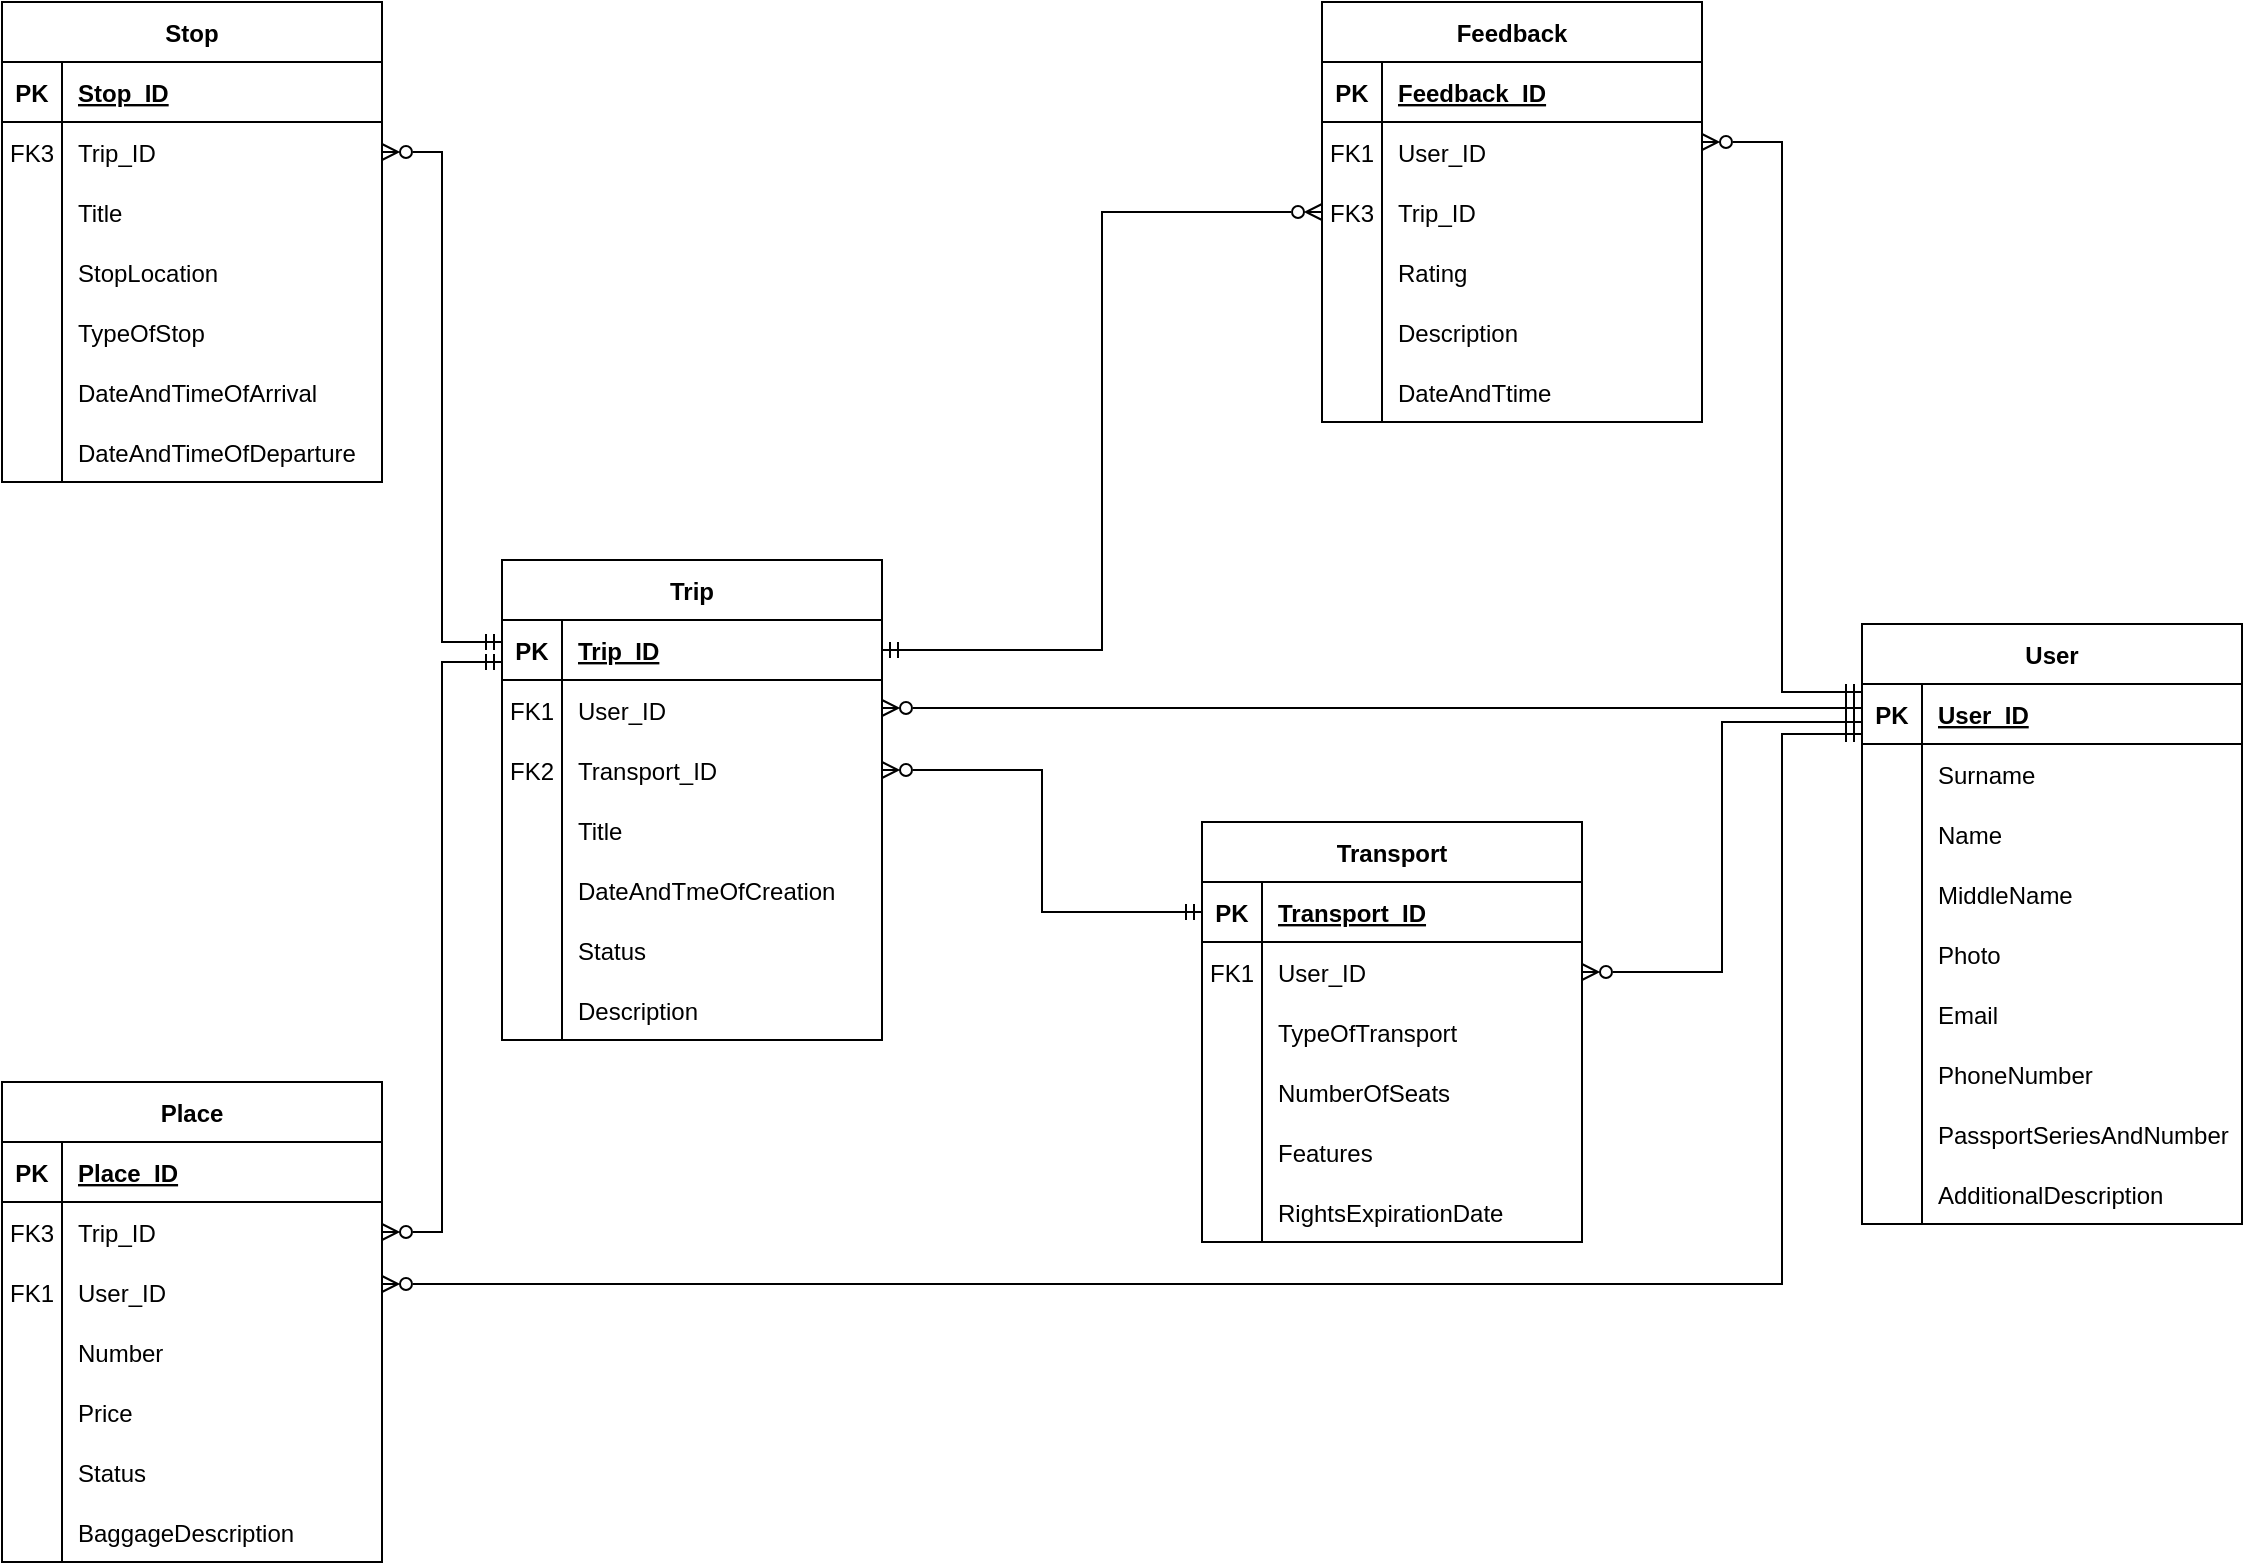 <mxfile version="22.0.3" type="device">
  <diagram name="Страница 1" id="cBf9ppr4MeoMLbbtrOZZ">
    <mxGraphModel dx="1480" dy="877" grid="1" gridSize="10" guides="1" tooltips="1" connect="1" arrows="1" fold="1" page="1" pageScale="1" pageWidth="1169" pageHeight="827" math="0" shadow="0">
      <root>
        <mxCell id="0" />
        <mxCell id="1" parent="0" />
        <mxCell id="Sf7NE0QXjfeEZHlClqg7-1" value="User" style="shape=table;startSize=30;container=1;collapsible=1;childLayout=tableLayout;fixedRows=1;rowLines=0;fontStyle=1;align=center;resizeLast=1;" parent="1" vertex="1">
          <mxGeometry x="950" y="341" width="190" height="300" as="geometry" />
        </mxCell>
        <mxCell id="Sf7NE0QXjfeEZHlClqg7-2" value="" style="shape=tableRow;horizontal=0;startSize=0;swimlaneHead=0;swimlaneBody=0;fillColor=none;collapsible=0;dropTarget=0;points=[[0,0.5],[1,0.5]];portConstraint=eastwest;top=0;left=0;right=0;bottom=1;" parent="Sf7NE0QXjfeEZHlClqg7-1" vertex="1">
          <mxGeometry y="30" width="190" height="30" as="geometry" />
        </mxCell>
        <mxCell id="Sf7NE0QXjfeEZHlClqg7-3" value="PK" style="shape=partialRectangle;connectable=0;fillColor=none;top=0;left=0;bottom=0;right=0;fontStyle=1;overflow=hidden;" parent="Sf7NE0QXjfeEZHlClqg7-2" vertex="1">
          <mxGeometry width="30" height="30" as="geometry">
            <mxRectangle width="30" height="30" as="alternateBounds" />
          </mxGeometry>
        </mxCell>
        <mxCell id="Sf7NE0QXjfeEZHlClqg7-4" value="User_ID" style="shape=partialRectangle;connectable=0;fillColor=none;top=0;left=0;bottom=0;right=0;align=left;spacingLeft=6;fontStyle=5;overflow=hidden;" parent="Sf7NE0QXjfeEZHlClqg7-2" vertex="1">
          <mxGeometry x="30" width="160" height="30" as="geometry">
            <mxRectangle width="160" height="30" as="alternateBounds" />
          </mxGeometry>
        </mxCell>
        <mxCell id="Sf7NE0QXjfeEZHlClqg7-5" value="" style="shape=tableRow;horizontal=0;startSize=0;swimlaneHead=0;swimlaneBody=0;fillColor=none;collapsible=0;dropTarget=0;points=[[0,0.5],[1,0.5]];portConstraint=eastwest;top=0;left=0;right=0;bottom=0;" parent="Sf7NE0QXjfeEZHlClqg7-1" vertex="1">
          <mxGeometry y="60" width="190" height="30" as="geometry" />
        </mxCell>
        <mxCell id="Sf7NE0QXjfeEZHlClqg7-6" value="" style="shape=partialRectangle;connectable=0;fillColor=none;top=0;left=0;bottom=0;right=0;editable=1;overflow=hidden;" parent="Sf7NE0QXjfeEZHlClqg7-5" vertex="1">
          <mxGeometry width="30" height="30" as="geometry">
            <mxRectangle width="30" height="30" as="alternateBounds" />
          </mxGeometry>
        </mxCell>
        <mxCell id="Sf7NE0QXjfeEZHlClqg7-7" value="Surname" style="shape=partialRectangle;connectable=0;fillColor=none;top=0;left=0;bottom=0;right=0;align=left;spacingLeft=6;overflow=hidden;" parent="Sf7NE0QXjfeEZHlClqg7-5" vertex="1">
          <mxGeometry x="30" width="160" height="30" as="geometry">
            <mxRectangle width="160" height="30" as="alternateBounds" />
          </mxGeometry>
        </mxCell>
        <mxCell id="Sf7NE0QXjfeEZHlClqg7-8" value="" style="shape=tableRow;horizontal=0;startSize=0;swimlaneHead=0;swimlaneBody=0;fillColor=none;collapsible=0;dropTarget=0;points=[[0,0.5],[1,0.5]];portConstraint=eastwest;top=0;left=0;right=0;bottom=0;" parent="Sf7NE0QXjfeEZHlClqg7-1" vertex="1">
          <mxGeometry y="90" width="190" height="30" as="geometry" />
        </mxCell>
        <mxCell id="Sf7NE0QXjfeEZHlClqg7-9" value="" style="shape=partialRectangle;connectable=0;fillColor=none;top=0;left=0;bottom=0;right=0;editable=1;overflow=hidden;" parent="Sf7NE0QXjfeEZHlClqg7-8" vertex="1">
          <mxGeometry width="30" height="30" as="geometry">
            <mxRectangle width="30" height="30" as="alternateBounds" />
          </mxGeometry>
        </mxCell>
        <mxCell id="Sf7NE0QXjfeEZHlClqg7-10" value="Name" style="shape=partialRectangle;connectable=0;fillColor=none;top=0;left=0;bottom=0;right=0;align=left;spacingLeft=6;overflow=hidden;" parent="Sf7NE0QXjfeEZHlClqg7-8" vertex="1">
          <mxGeometry x="30" width="160" height="30" as="geometry">
            <mxRectangle width="160" height="30" as="alternateBounds" />
          </mxGeometry>
        </mxCell>
        <mxCell id="Sf7NE0QXjfeEZHlClqg7-11" value="" style="shape=tableRow;horizontal=0;startSize=0;swimlaneHead=0;swimlaneBody=0;fillColor=none;collapsible=0;dropTarget=0;points=[[0,0.5],[1,0.5]];portConstraint=eastwest;top=0;left=0;right=0;bottom=0;" parent="Sf7NE0QXjfeEZHlClqg7-1" vertex="1">
          <mxGeometry y="120" width="190" height="30" as="geometry" />
        </mxCell>
        <mxCell id="Sf7NE0QXjfeEZHlClqg7-12" value="" style="shape=partialRectangle;connectable=0;fillColor=none;top=0;left=0;bottom=0;right=0;editable=1;overflow=hidden;" parent="Sf7NE0QXjfeEZHlClqg7-11" vertex="1">
          <mxGeometry width="30" height="30" as="geometry">
            <mxRectangle width="30" height="30" as="alternateBounds" />
          </mxGeometry>
        </mxCell>
        <mxCell id="Sf7NE0QXjfeEZHlClqg7-13" value="MiddleName" style="shape=partialRectangle;connectable=0;fillColor=none;top=0;left=0;bottom=0;right=0;align=left;spacingLeft=6;overflow=hidden;" parent="Sf7NE0QXjfeEZHlClqg7-11" vertex="1">
          <mxGeometry x="30" width="160" height="30" as="geometry">
            <mxRectangle width="160" height="30" as="alternateBounds" />
          </mxGeometry>
        </mxCell>
        <mxCell id="Sf7NE0QXjfeEZHlClqg7-27" value="" style="shape=tableRow;horizontal=0;startSize=0;swimlaneHead=0;swimlaneBody=0;fillColor=none;collapsible=0;dropTarget=0;points=[[0,0.5],[1,0.5]];portConstraint=eastwest;top=0;left=0;right=0;bottom=0;" parent="Sf7NE0QXjfeEZHlClqg7-1" vertex="1">
          <mxGeometry y="150" width="190" height="30" as="geometry" />
        </mxCell>
        <mxCell id="Sf7NE0QXjfeEZHlClqg7-28" value="" style="shape=partialRectangle;connectable=0;fillColor=none;top=0;left=0;bottom=0;right=0;editable=1;overflow=hidden;" parent="Sf7NE0QXjfeEZHlClqg7-27" vertex="1">
          <mxGeometry width="30" height="30" as="geometry">
            <mxRectangle width="30" height="30" as="alternateBounds" />
          </mxGeometry>
        </mxCell>
        <mxCell id="Sf7NE0QXjfeEZHlClqg7-29" value="Photo" style="shape=partialRectangle;connectable=0;fillColor=none;top=0;left=0;bottom=0;right=0;align=left;spacingLeft=6;overflow=hidden;" parent="Sf7NE0QXjfeEZHlClqg7-27" vertex="1">
          <mxGeometry x="30" width="160" height="30" as="geometry">
            <mxRectangle width="160" height="30" as="alternateBounds" />
          </mxGeometry>
        </mxCell>
        <mxCell id="Sf7NE0QXjfeEZHlClqg7-30" value="" style="shape=tableRow;horizontal=0;startSize=0;swimlaneHead=0;swimlaneBody=0;fillColor=none;collapsible=0;dropTarget=0;points=[[0,0.5],[1,0.5]];portConstraint=eastwest;top=0;left=0;right=0;bottom=0;" parent="Sf7NE0QXjfeEZHlClqg7-1" vertex="1">
          <mxGeometry y="180" width="190" height="30" as="geometry" />
        </mxCell>
        <mxCell id="Sf7NE0QXjfeEZHlClqg7-31" value="" style="shape=partialRectangle;connectable=0;fillColor=none;top=0;left=0;bottom=0;right=0;editable=1;overflow=hidden;" parent="Sf7NE0QXjfeEZHlClqg7-30" vertex="1">
          <mxGeometry width="30" height="30" as="geometry">
            <mxRectangle width="30" height="30" as="alternateBounds" />
          </mxGeometry>
        </mxCell>
        <mxCell id="Sf7NE0QXjfeEZHlClqg7-32" value="Email" style="shape=partialRectangle;connectable=0;fillColor=none;top=0;left=0;bottom=0;right=0;align=left;spacingLeft=6;overflow=hidden;" parent="Sf7NE0QXjfeEZHlClqg7-30" vertex="1">
          <mxGeometry x="30" width="160" height="30" as="geometry">
            <mxRectangle width="160" height="30" as="alternateBounds" />
          </mxGeometry>
        </mxCell>
        <mxCell id="Sf7NE0QXjfeEZHlClqg7-33" value="" style="shape=tableRow;horizontal=0;startSize=0;swimlaneHead=0;swimlaneBody=0;fillColor=none;collapsible=0;dropTarget=0;points=[[0,0.5],[1,0.5]];portConstraint=eastwest;top=0;left=0;right=0;bottom=0;" parent="Sf7NE0QXjfeEZHlClqg7-1" vertex="1">
          <mxGeometry y="210" width="190" height="30" as="geometry" />
        </mxCell>
        <mxCell id="Sf7NE0QXjfeEZHlClqg7-34" value="" style="shape=partialRectangle;connectable=0;fillColor=none;top=0;left=0;bottom=0;right=0;editable=1;overflow=hidden;" parent="Sf7NE0QXjfeEZHlClqg7-33" vertex="1">
          <mxGeometry width="30" height="30" as="geometry">
            <mxRectangle width="30" height="30" as="alternateBounds" />
          </mxGeometry>
        </mxCell>
        <mxCell id="Sf7NE0QXjfeEZHlClqg7-35" value="PhoneNumber" style="shape=partialRectangle;connectable=0;fillColor=none;top=0;left=0;bottom=0;right=0;align=left;spacingLeft=6;overflow=hidden;" parent="Sf7NE0QXjfeEZHlClqg7-33" vertex="1">
          <mxGeometry x="30" width="160" height="30" as="geometry">
            <mxRectangle width="160" height="30" as="alternateBounds" />
          </mxGeometry>
        </mxCell>
        <mxCell id="Sf7NE0QXjfeEZHlClqg7-36" value="" style="shape=tableRow;horizontal=0;startSize=0;swimlaneHead=0;swimlaneBody=0;fillColor=none;collapsible=0;dropTarget=0;points=[[0,0.5],[1,0.5]];portConstraint=eastwest;top=0;left=0;right=0;bottom=0;" parent="Sf7NE0QXjfeEZHlClqg7-1" vertex="1">
          <mxGeometry y="240" width="190" height="30" as="geometry" />
        </mxCell>
        <mxCell id="Sf7NE0QXjfeEZHlClqg7-37" value="" style="shape=partialRectangle;connectable=0;fillColor=none;top=0;left=0;bottom=0;right=0;editable=1;overflow=hidden;" parent="Sf7NE0QXjfeEZHlClqg7-36" vertex="1">
          <mxGeometry width="30" height="30" as="geometry">
            <mxRectangle width="30" height="30" as="alternateBounds" />
          </mxGeometry>
        </mxCell>
        <mxCell id="Sf7NE0QXjfeEZHlClqg7-38" value="PassportSeriesAndNumber" style="shape=partialRectangle;connectable=0;fillColor=none;top=0;left=0;bottom=0;right=0;align=left;spacingLeft=6;overflow=hidden;" parent="Sf7NE0QXjfeEZHlClqg7-36" vertex="1">
          <mxGeometry x="30" width="160" height="30" as="geometry">
            <mxRectangle width="160" height="30" as="alternateBounds" />
          </mxGeometry>
        </mxCell>
        <mxCell id="Sf7NE0QXjfeEZHlClqg7-39" value="" style="shape=tableRow;horizontal=0;startSize=0;swimlaneHead=0;swimlaneBody=0;fillColor=none;collapsible=0;dropTarget=0;points=[[0,0.5],[1,0.5]];portConstraint=eastwest;top=0;left=0;right=0;bottom=0;" parent="Sf7NE0QXjfeEZHlClqg7-1" vertex="1">
          <mxGeometry y="270" width="190" height="30" as="geometry" />
        </mxCell>
        <mxCell id="Sf7NE0QXjfeEZHlClqg7-40" value="" style="shape=partialRectangle;connectable=0;fillColor=none;top=0;left=0;bottom=0;right=0;editable=1;overflow=hidden;" parent="Sf7NE0QXjfeEZHlClqg7-39" vertex="1">
          <mxGeometry width="30" height="30" as="geometry">
            <mxRectangle width="30" height="30" as="alternateBounds" />
          </mxGeometry>
        </mxCell>
        <mxCell id="Sf7NE0QXjfeEZHlClqg7-41" value="AdditionalDescription" style="shape=partialRectangle;connectable=0;fillColor=none;top=0;left=0;bottom=0;right=0;align=left;spacingLeft=6;overflow=hidden;" parent="Sf7NE0QXjfeEZHlClqg7-39" vertex="1">
          <mxGeometry x="30" width="160" height="30" as="geometry">
            <mxRectangle width="160" height="30" as="alternateBounds" />
          </mxGeometry>
        </mxCell>
        <mxCell id="Sf7NE0QXjfeEZHlClqg7-42" value="Trip" style="shape=table;startSize=30;container=1;collapsible=1;childLayout=tableLayout;fixedRows=1;rowLines=0;fontStyle=1;align=center;resizeLast=1;" parent="1" vertex="1">
          <mxGeometry x="270" y="309" width="190" height="240" as="geometry" />
        </mxCell>
        <mxCell id="Sf7NE0QXjfeEZHlClqg7-43" value="" style="shape=tableRow;horizontal=0;startSize=0;swimlaneHead=0;swimlaneBody=0;fillColor=none;collapsible=0;dropTarget=0;points=[[0,0.5],[1,0.5]];portConstraint=eastwest;top=0;left=0;right=0;bottom=1;" parent="Sf7NE0QXjfeEZHlClqg7-42" vertex="1">
          <mxGeometry y="30" width="190" height="30" as="geometry" />
        </mxCell>
        <mxCell id="Sf7NE0QXjfeEZHlClqg7-44" value="PK" style="shape=partialRectangle;connectable=0;fillColor=none;top=0;left=0;bottom=0;right=0;fontStyle=1;overflow=hidden;" parent="Sf7NE0QXjfeEZHlClqg7-43" vertex="1">
          <mxGeometry width="30" height="30" as="geometry">
            <mxRectangle width="30" height="30" as="alternateBounds" />
          </mxGeometry>
        </mxCell>
        <mxCell id="Sf7NE0QXjfeEZHlClqg7-45" value="Trip_ID" style="shape=partialRectangle;connectable=0;fillColor=none;top=0;left=0;bottom=0;right=0;align=left;spacingLeft=6;fontStyle=5;overflow=hidden;" parent="Sf7NE0QXjfeEZHlClqg7-43" vertex="1">
          <mxGeometry x="30" width="160" height="30" as="geometry">
            <mxRectangle width="160" height="30" as="alternateBounds" />
          </mxGeometry>
        </mxCell>
        <mxCell id="Sf7NE0QXjfeEZHlClqg7-46" value="" style="shape=tableRow;horizontal=0;startSize=0;swimlaneHead=0;swimlaneBody=0;fillColor=none;collapsible=0;dropTarget=0;points=[[0,0.5],[1,0.5]];portConstraint=eastwest;top=0;left=0;right=0;bottom=0;" parent="Sf7NE0QXjfeEZHlClqg7-42" vertex="1">
          <mxGeometry y="60" width="190" height="30" as="geometry" />
        </mxCell>
        <mxCell id="Sf7NE0QXjfeEZHlClqg7-47" value="FK1" style="shape=partialRectangle;connectable=0;fillColor=none;top=0;left=0;bottom=0;right=0;editable=1;overflow=hidden;" parent="Sf7NE0QXjfeEZHlClqg7-46" vertex="1">
          <mxGeometry width="30" height="30" as="geometry">
            <mxRectangle width="30" height="30" as="alternateBounds" />
          </mxGeometry>
        </mxCell>
        <mxCell id="Sf7NE0QXjfeEZHlClqg7-48" value="User_ID" style="shape=partialRectangle;connectable=0;fillColor=none;top=0;left=0;bottom=0;right=0;align=left;spacingLeft=6;overflow=hidden;" parent="Sf7NE0QXjfeEZHlClqg7-46" vertex="1">
          <mxGeometry x="30" width="160" height="30" as="geometry">
            <mxRectangle width="160" height="30" as="alternateBounds" />
          </mxGeometry>
        </mxCell>
        <mxCell id="ELx9aRc0DyfDNbZ3Pv8f-77" value="" style="shape=tableRow;horizontal=0;startSize=0;swimlaneHead=0;swimlaneBody=0;fillColor=none;collapsible=0;dropTarget=0;points=[[0,0.5],[1,0.5]];portConstraint=eastwest;top=0;left=0;right=0;bottom=0;" vertex="1" parent="Sf7NE0QXjfeEZHlClqg7-42">
          <mxGeometry y="90" width="190" height="30" as="geometry" />
        </mxCell>
        <mxCell id="ELx9aRc0DyfDNbZ3Pv8f-78" value="FK2" style="shape=partialRectangle;connectable=0;fillColor=none;top=0;left=0;bottom=0;right=0;editable=1;overflow=hidden;" vertex="1" parent="ELx9aRc0DyfDNbZ3Pv8f-77">
          <mxGeometry width="30" height="30" as="geometry">
            <mxRectangle width="30" height="30" as="alternateBounds" />
          </mxGeometry>
        </mxCell>
        <mxCell id="ELx9aRc0DyfDNbZ3Pv8f-79" value="Transport_ID" style="shape=partialRectangle;connectable=0;fillColor=none;top=0;left=0;bottom=0;right=0;align=left;spacingLeft=6;overflow=hidden;" vertex="1" parent="ELx9aRc0DyfDNbZ3Pv8f-77">
          <mxGeometry x="30" width="160" height="30" as="geometry">
            <mxRectangle width="160" height="30" as="alternateBounds" />
          </mxGeometry>
        </mxCell>
        <mxCell id="ELx9aRc0DyfDNbZ3Pv8f-92" value="" style="shape=tableRow;horizontal=0;startSize=0;swimlaneHead=0;swimlaneBody=0;fillColor=none;collapsible=0;dropTarget=0;points=[[0,0.5],[1,0.5]];portConstraint=eastwest;top=0;left=0;right=0;bottom=0;" vertex="1" parent="Sf7NE0QXjfeEZHlClqg7-42">
          <mxGeometry y="120" width="190" height="30" as="geometry" />
        </mxCell>
        <mxCell id="ELx9aRc0DyfDNbZ3Pv8f-93" value="" style="shape=partialRectangle;connectable=0;fillColor=none;top=0;left=0;bottom=0;right=0;editable=1;overflow=hidden;" vertex="1" parent="ELx9aRc0DyfDNbZ3Pv8f-92">
          <mxGeometry width="30" height="30" as="geometry">
            <mxRectangle width="30" height="30" as="alternateBounds" />
          </mxGeometry>
        </mxCell>
        <mxCell id="ELx9aRc0DyfDNbZ3Pv8f-94" value="Title" style="shape=partialRectangle;connectable=0;fillColor=none;top=0;left=0;bottom=0;right=0;align=left;spacingLeft=6;overflow=hidden;" vertex="1" parent="ELx9aRc0DyfDNbZ3Pv8f-92">
          <mxGeometry x="30" width="160" height="30" as="geometry">
            <mxRectangle width="160" height="30" as="alternateBounds" />
          </mxGeometry>
        </mxCell>
        <mxCell id="Sf7NE0QXjfeEZHlClqg7-49" value="" style="shape=tableRow;horizontal=0;startSize=0;swimlaneHead=0;swimlaneBody=0;fillColor=none;collapsible=0;dropTarget=0;points=[[0,0.5],[1,0.5]];portConstraint=eastwest;top=0;left=0;right=0;bottom=0;" parent="Sf7NE0QXjfeEZHlClqg7-42" vertex="1">
          <mxGeometry y="150" width="190" height="30" as="geometry" />
        </mxCell>
        <mxCell id="Sf7NE0QXjfeEZHlClqg7-50" value="" style="shape=partialRectangle;connectable=0;fillColor=none;top=0;left=0;bottom=0;right=0;editable=1;overflow=hidden;" parent="Sf7NE0QXjfeEZHlClqg7-49" vertex="1">
          <mxGeometry width="30" height="30" as="geometry">
            <mxRectangle width="30" height="30" as="alternateBounds" />
          </mxGeometry>
        </mxCell>
        <mxCell id="Sf7NE0QXjfeEZHlClqg7-51" value="DateAndTmeOfCreation" style="shape=partialRectangle;connectable=0;fillColor=none;top=0;left=0;bottom=0;right=0;align=left;spacingLeft=6;overflow=hidden;" parent="Sf7NE0QXjfeEZHlClqg7-49" vertex="1">
          <mxGeometry x="30" width="160" height="30" as="geometry">
            <mxRectangle width="160" height="30" as="alternateBounds" />
          </mxGeometry>
        </mxCell>
        <mxCell id="Sf7NE0QXjfeEZHlClqg7-52" value="" style="shape=tableRow;horizontal=0;startSize=0;swimlaneHead=0;swimlaneBody=0;fillColor=none;collapsible=0;dropTarget=0;points=[[0,0.5],[1,0.5]];portConstraint=eastwest;top=0;left=0;right=0;bottom=0;" parent="Sf7NE0QXjfeEZHlClqg7-42" vertex="1">
          <mxGeometry y="180" width="190" height="30" as="geometry" />
        </mxCell>
        <mxCell id="Sf7NE0QXjfeEZHlClqg7-53" value="" style="shape=partialRectangle;connectable=0;fillColor=none;top=0;left=0;bottom=0;right=0;editable=1;overflow=hidden;" parent="Sf7NE0QXjfeEZHlClqg7-52" vertex="1">
          <mxGeometry width="30" height="30" as="geometry">
            <mxRectangle width="30" height="30" as="alternateBounds" />
          </mxGeometry>
        </mxCell>
        <mxCell id="Sf7NE0QXjfeEZHlClqg7-54" value="Status" style="shape=partialRectangle;connectable=0;fillColor=none;top=0;left=0;bottom=0;right=0;align=left;spacingLeft=6;overflow=hidden;" parent="Sf7NE0QXjfeEZHlClqg7-52" vertex="1">
          <mxGeometry x="30" width="160" height="30" as="geometry">
            <mxRectangle width="160" height="30" as="alternateBounds" />
          </mxGeometry>
        </mxCell>
        <mxCell id="Sf7NE0QXjfeEZHlClqg7-55" value="" style="shape=tableRow;horizontal=0;startSize=0;swimlaneHead=0;swimlaneBody=0;fillColor=none;collapsible=0;dropTarget=0;points=[[0,0.5],[1,0.5]];portConstraint=eastwest;top=0;left=0;right=0;bottom=0;" parent="Sf7NE0QXjfeEZHlClqg7-42" vertex="1">
          <mxGeometry y="210" width="190" height="30" as="geometry" />
        </mxCell>
        <mxCell id="Sf7NE0QXjfeEZHlClqg7-56" value="" style="shape=partialRectangle;connectable=0;fillColor=none;top=0;left=0;bottom=0;right=0;editable=1;overflow=hidden;" parent="Sf7NE0QXjfeEZHlClqg7-55" vertex="1">
          <mxGeometry width="30" height="30" as="geometry">
            <mxRectangle width="30" height="30" as="alternateBounds" />
          </mxGeometry>
        </mxCell>
        <mxCell id="Sf7NE0QXjfeEZHlClqg7-57" value="Description" style="shape=partialRectangle;connectable=0;fillColor=none;top=0;left=0;bottom=0;right=0;align=left;spacingLeft=6;overflow=hidden;" parent="Sf7NE0QXjfeEZHlClqg7-55" vertex="1">
          <mxGeometry x="30" width="160" height="30" as="geometry">
            <mxRectangle width="160" height="30" as="alternateBounds" />
          </mxGeometry>
        </mxCell>
        <mxCell id="ELx9aRc0DyfDNbZ3Pv8f-1" value="Transport" style="shape=table;startSize=30;container=1;collapsible=1;childLayout=tableLayout;fixedRows=1;rowLines=0;fontStyle=1;align=center;resizeLast=1;" vertex="1" parent="1">
          <mxGeometry x="620" y="440" width="190" height="210" as="geometry" />
        </mxCell>
        <mxCell id="ELx9aRc0DyfDNbZ3Pv8f-2" value="" style="shape=tableRow;horizontal=0;startSize=0;swimlaneHead=0;swimlaneBody=0;fillColor=none;collapsible=0;dropTarget=0;points=[[0,0.5],[1,0.5]];portConstraint=eastwest;top=0;left=0;right=0;bottom=1;" vertex="1" parent="ELx9aRc0DyfDNbZ3Pv8f-1">
          <mxGeometry y="30" width="190" height="30" as="geometry" />
        </mxCell>
        <mxCell id="ELx9aRc0DyfDNbZ3Pv8f-3" value="PK" style="shape=partialRectangle;connectable=0;fillColor=none;top=0;left=0;bottom=0;right=0;fontStyle=1;overflow=hidden;" vertex="1" parent="ELx9aRc0DyfDNbZ3Pv8f-2">
          <mxGeometry width="30" height="30" as="geometry">
            <mxRectangle width="30" height="30" as="alternateBounds" />
          </mxGeometry>
        </mxCell>
        <mxCell id="ELx9aRc0DyfDNbZ3Pv8f-4" value="Transport_ID" style="shape=partialRectangle;connectable=0;fillColor=none;top=0;left=0;bottom=0;right=0;align=left;spacingLeft=6;fontStyle=5;overflow=hidden;" vertex="1" parent="ELx9aRc0DyfDNbZ3Pv8f-2">
          <mxGeometry x="30" width="160" height="30" as="geometry">
            <mxRectangle width="160" height="30" as="alternateBounds" />
          </mxGeometry>
        </mxCell>
        <mxCell id="ELx9aRc0DyfDNbZ3Pv8f-5" value="" style="shape=tableRow;horizontal=0;startSize=0;swimlaneHead=0;swimlaneBody=0;fillColor=none;collapsible=0;dropTarget=0;points=[[0,0.5],[1,0.5]];portConstraint=eastwest;top=0;left=0;right=0;bottom=0;" vertex="1" parent="ELx9aRc0DyfDNbZ3Pv8f-1">
          <mxGeometry y="60" width="190" height="30" as="geometry" />
        </mxCell>
        <mxCell id="ELx9aRc0DyfDNbZ3Pv8f-6" value="FK1" style="shape=partialRectangle;connectable=0;fillColor=none;top=0;left=0;bottom=0;right=0;editable=1;overflow=hidden;" vertex="1" parent="ELx9aRc0DyfDNbZ3Pv8f-5">
          <mxGeometry width="30" height="30" as="geometry">
            <mxRectangle width="30" height="30" as="alternateBounds" />
          </mxGeometry>
        </mxCell>
        <mxCell id="ELx9aRc0DyfDNbZ3Pv8f-7" value="User_ID" style="shape=partialRectangle;connectable=0;fillColor=none;top=0;left=0;bottom=0;right=0;align=left;spacingLeft=6;overflow=hidden;" vertex="1" parent="ELx9aRc0DyfDNbZ3Pv8f-5">
          <mxGeometry x="30" width="160" height="30" as="geometry">
            <mxRectangle width="160" height="30" as="alternateBounds" />
          </mxGeometry>
        </mxCell>
        <mxCell id="ELx9aRc0DyfDNbZ3Pv8f-72" value="" style="shape=tableRow;horizontal=0;startSize=0;swimlaneHead=0;swimlaneBody=0;fillColor=none;collapsible=0;dropTarget=0;points=[[0,0.5],[1,0.5]];portConstraint=eastwest;top=0;left=0;right=0;bottom=0;" vertex="1" parent="ELx9aRc0DyfDNbZ3Pv8f-1">
          <mxGeometry y="90" width="190" height="30" as="geometry" />
        </mxCell>
        <mxCell id="ELx9aRc0DyfDNbZ3Pv8f-73" value="" style="shape=partialRectangle;connectable=0;fillColor=none;top=0;left=0;bottom=0;right=0;editable=1;overflow=hidden;" vertex="1" parent="ELx9aRc0DyfDNbZ3Pv8f-72">
          <mxGeometry width="30" height="30" as="geometry">
            <mxRectangle width="30" height="30" as="alternateBounds" />
          </mxGeometry>
        </mxCell>
        <mxCell id="ELx9aRc0DyfDNbZ3Pv8f-74" value="TypeOfTransport" style="shape=partialRectangle;connectable=0;fillColor=none;top=0;left=0;bottom=0;right=0;align=left;spacingLeft=6;overflow=hidden;" vertex="1" parent="ELx9aRc0DyfDNbZ3Pv8f-72">
          <mxGeometry x="30" width="160" height="30" as="geometry">
            <mxRectangle width="160" height="30" as="alternateBounds" />
          </mxGeometry>
        </mxCell>
        <mxCell id="ELx9aRc0DyfDNbZ3Pv8f-8" value="" style="shape=tableRow;horizontal=0;startSize=0;swimlaneHead=0;swimlaneBody=0;fillColor=none;collapsible=0;dropTarget=0;points=[[0,0.5],[1,0.5]];portConstraint=eastwest;top=0;left=0;right=0;bottom=0;" vertex="1" parent="ELx9aRc0DyfDNbZ3Pv8f-1">
          <mxGeometry y="120" width="190" height="30" as="geometry" />
        </mxCell>
        <mxCell id="ELx9aRc0DyfDNbZ3Pv8f-9" value="" style="shape=partialRectangle;connectable=0;fillColor=none;top=0;left=0;bottom=0;right=0;editable=1;overflow=hidden;" vertex="1" parent="ELx9aRc0DyfDNbZ3Pv8f-8">
          <mxGeometry width="30" height="30" as="geometry">
            <mxRectangle width="30" height="30" as="alternateBounds" />
          </mxGeometry>
        </mxCell>
        <mxCell id="ELx9aRc0DyfDNbZ3Pv8f-10" value="NumberOfSeats" style="shape=partialRectangle;connectable=0;fillColor=none;top=0;left=0;bottom=0;right=0;align=left;spacingLeft=6;overflow=hidden;" vertex="1" parent="ELx9aRc0DyfDNbZ3Pv8f-8">
          <mxGeometry x="30" width="160" height="30" as="geometry">
            <mxRectangle width="160" height="30" as="alternateBounds" />
          </mxGeometry>
        </mxCell>
        <mxCell id="ELx9aRc0DyfDNbZ3Pv8f-11" value="" style="shape=tableRow;horizontal=0;startSize=0;swimlaneHead=0;swimlaneBody=0;fillColor=none;collapsible=0;dropTarget=0;points=[[0,0.5],[1,0.5]];portConstraint=eastwest;top=0;left=0;right=0;bottom=0;" vertex="1" parent="ELx9aRc0DyfDNbZ3Pv8f-1">
          <mxGeometry y="150" width="190" height="30" as="geometry" />
        </mxCell>
        <mxCell id="ELx9aRc0DyfDNbZ3Pv8f-12" value="" style="shape=partialRectangle;connectable=0;fillColor=none;top=0;left=0;bottom=0;right=0;editable=1;overflow=hidden;" vertex="1" parent="ELx9aRc0DyfDNbZ3Pv8f-11">
          <mxGeometry width="30" height="30" as="geometry">
            <mxRectangle width="30" height="30" as="alternateBounds" />
          </mxGeometry>
        </mxCell>
        <mxCell id="ELx9aRc0DyfDNbZ3Pv8f-13" value="Features" style="shape=partialRectangle;connectable=0;fillColor=none;top=0;left=0;bottom=0;right=0;align=left;spacingLeft=6;overflow=hidden;" vertex="1" parent="ELx9aRc0DyfDNbZ3Pv8f-11">
          <mxGeometry x="30" width="160" height="30" as="geometry">
            <mxRectangle width="160" height="30" as="alternateBounds" />
          </mxGeometry>
        </mxCell>
        <mxCell id="ELx9aRc0DyfDNbZ3Pv8f-14" value="" style="shape=tableRow;horizontal=0;startSize=0;swimlaneHead=0;swimlaneBody=0;fillColor=none;collapsible=0;dropTarget=0;points=[[0,0.5],[1,0.5]];portConstraint=eastwest;top=0;left=0;right=0;bottom=0;" vertex="1" parent="ELx9aRc0DyfDNbZ3Pv8f-1">
          <mxGeometry y="180" width="190" height="30" as="geometry" />
        </mxCell>
        <mxCell id="ELx9aRc0DyfDNbZ3Pv8f-15" value="" style="shape=partialRectangle;connectable=0;fillColor=none;top=0;left=0;bottom=0;right=0;editable=1;overflow=hidden;" vertex="1" parent="ELx9aRc0DyfDNbZ3Pv8f-14">
          <mxGeometry width="30" height="30" as="geometry">
            <mxRectangle width="30" height="30" as="alternateBounds" />
          </mxGeometry>
        </mxCell>
        <mxCell id="ELx9aRc0DyfDNbZ3Pv8f-16" value="RightsExpirationDate" style="shape=partialRectangle;connectable=0;fillColor=none;top=0;left=0;bottom=0;right=0;align=left;spacingLeft=6;overflow=hidden;" vertex="1" parent="ELx9aRc0DyfDNbZ3Pv8f-14">
          <mxGeometry x="30" width="160" height="30" as="geometry">
            <mxRectangle width="160" height="30" as="alternateBounds" />
          </mxGeometry>
        </mxCell>
        <mxCell id="ELx9aRc0DyfDNbZ3Pv8f-18" value="Stop" style="shape=table;startSize=30;container=1;collapsible=1;childLayout=tableLayout;fixedRows=1;rowLines=0;fontStyle=1;align=center;resizeLast=1;" vertex="1" parent="1">
          <mxGeometry x="20" y="30" width="190" height="240" as="geometry" />
        </mxCell>
        <mxCell id="ELx9aRc0DyfDNbZ3Pv8f-19" value="" style="shape=tableRow;horizontal=0;startSize=0;swimlaneHead=0;swimlaneBody=0;fillColor=none;collapsible=0;dropTarget=0;points=[[0,0.5],[1,0.5]];portConstraint=eastwest;top=0;left=0;right=0;bottom=1;" vertex="1" parent="ELx9aRc0DyfDNbZ3Pv8f-18">
          <mxGeometry y="30" width="190" height="30" as="geometry" />
        </mxCell>
        <mxCell id="ELx9aRc0DyfDNbZ3Pv8f-20" value="PK" style="shape=partialRectangle;connectable=0;fillColor=none;top=0;left=0;bottom=0;right=0;fontStyle=1;overflow=hidden;" vertex="1" parent="ELx9aRc0DyfDNbZ3Pv8f-19">
          <mxGeometry width="30" height="30" as="geometry">
            <mxRectangle width="30" height="30" as="alternateBounds" />
          </mxGeometry>
        </mxCell>
        <mxCell id="ELx9aRc0DyfDNbZ3Pv8f-21" value="Stop_ID" style="shape=partialRectangle;connectable=0;fillColor=none;top=0;left=0;bottom=0;right=0;align=left;spacingLeft=6;fontStyle=5;overflow=hidden;" vertex="1" parent="ELx9aRc0DyfDNbZ3Pv8f-19">
          <mxGeometry x="30" width="160" height="30" as="geometry">
            <mxRectangle width="160" height="30" as="alternateBounds" />
          </mxGeometry>
        </mxCell>
        <mxCell id="ELx9aRc0DyfDNbZ3Pv8f-22" value="" style="shape=tableRow;horizontal=0;startSize=0;swimlaneHead=0;swimlaneBody=0;fillColor=none;collapsible=0;dropTarget=0;points=[[0,0.5],[1,0.5]];portConstraint=eastwest;top=0;left=0;right=0;bottom=0;" vertex="1" parent="ELx9aRc0DyfDNbZ3Pv8f-18">
          <mxGeometry y="60" width="190" height="30" as="geometry" />
        </mxCell>
        <mxCell id="ELx9aRc0DyfDNbZ3Pv8f-23" value="FK3" style="shape=partialRectangle;connectable=0;fillColor=none;top=0;left=0;bottom=0;right=0;editable=1;overflow=hidden;" vertex="1" parent="ELx9aRc0DyfDNbZ3Pv8f-22">
          <mxGeometry width="30" height="30" as="geometry">
            <mxRectangle width="30" height="30" as="alternateBounds" />
          </mxGeometry>
        </mxCell>
        <mxCell id="ELx9aRc0DyfDNbZ3Pv8f-24" value="Trip_ID" style="shape=partialRectangle;connectable=0;fillColor=none;top=0;left=0;bottom=0;right=0;align=left;spacingLeft=6;overflow=hidden;" vertex="1" parent="ELx9aRc0DyfDNbZ3Pv8f-22">
          <mxGeometry x="30" width="160" height="30" as="geometry">
            <mxRectangle width="160" height="30" as="alternateBounds" />
          </mxGeometry>
        </mxCell>
        <mxCell id="ELx9aRc0DyfDNbZ3Pv8f-81" value="" style="shape=tableRow;horizontal=0;startSize=0;swimlaneHead=0;swimlaneBody=0;fillColor=none;collapsible=0;dropTarget=0;points=[[0,0.5],[1,0.5]];portConstraint=eastwest;top=0;left=0;right=0;bottom=0;" vertex="1" parent="ELx9aRc0DyfDNbZ3Pv8f-18">
          <mxGeometry y="90" width="190" height="30" as="geometry" />
        </mxCell>
        <mxCell id="ELx9aRc0DyfDNbZ3Pv8f-82" value="" style="shape=partialRectangle;connectable=0;fillColor=none;top=0;left=0;bottom=0;right=0;editable=1;overflow=hidden;" vertex="1" parent="ELx9aRc0DyfDNbZ3Pv8f-81">
          <mxGeometry width="30" height="30" as="geometry">
            <mxRectangle width="30" height="30" as="alternateBounds" />
          </mxGeometry>
        </mxCell>
        <mxCell id="ELx9aRc0DyfDNbZ3Pv8f-83" value="Title" style="shape=partialRectangle;connectable=0;fillColor=none;top=0;left=0;bottom=0;right=0;align=left;spacingLeft=6;overflow=hidden;" vertex="1" parent="ELx9aRc0DyfDNbZ3Pv8f-81">
          <mxGeometry x="30" width="160" height="30" as="geometry">
            <mxRectangle width="160" height="30" as="alternateBounds" />
          </mxGeometry>
        </mxCell>
        <mxCell id="ELx9aRc0DyfDNbZ3Pv8f-25" value="" style="shape=tableRow;horizontal=0;startSize=0;swimlaneHead=0;swimlaneBody=0;fillColor=none;collapsible=0;dropTarget=0;points=[[0,0.5],[1,0.5]];portConstraint=eastwest;top=0;left=0;right=0;bottom=0;" vertex="1" parent="ELx9aRc0DyfDNbZ3Pv8f-18">
          <mxGeometry y="120" width="190" height="30" as="geometry" />
        </mxCell>
        <mxCell id="ELx9aRc0DyfDNbZ3Pv8f-26" value="" style="shape=partialRectangle;connectable=0;fillColor=none;top=0;left=0;bottom=0;right=0;editable=1;overflow=hidden;" vertex="1" parent="ELx9aRc0DyfDNbZ3Pv8f-25">
          <mxGeometry width="30" height="30" as="geometry">
            <mxRectangle width="30" height="30" as="alternateBounds" />
          </mxGeometry>
        </mxCell>
        <mxCell id="ELx9aRc0DyfDNbZ3Pv8f-27" value="StopLocation" style="shape=partialRectangle;connectable=0;fillColor=none;top=0;left=0;bottom=0;right=0;align=left;spacingLeft=6;overflow=hidden;" vertex="1" parent="ELx9aRc0DyfDNbZ3Pv8f-25">
          <mxGeometry x="30" width="160" height="30" as="geometry">
            <mxRectangle width="160" height="30" as="alternateBounds" />
          </mxGeometry>
        </mxCell>
        <mxCell id="ELx9aRc0DyfDNbZ3Pv8f-28" value="" style="shape=tableRow;horizontal=0;startSize=0;swimlaneHead=0;swimlaneBody=0;fillColor=none;collapsible=0;dropTarget=0;points=[[0,0.5],[1,0.5]];portConstraint=eastwest;top=0;left=0;right=0;bottom=0;" vertex="1" parent="ELx9aRc0DyfDNbZ3Pv8f-18">
          <mxGeometry y="150" width="190" height="30" as="geometry" />
        </mxCell>
        <mxCell id="ELx9aRc0DyfDNbZ3Pv8f-29" value="" style="shape=partialRectangle;connectable=0;fillColor=none;top=0;left=0;bottom=0;right=0;editable=1;overflow=hidden;" vertex="1" parent="ELx9aRc0DyfDNbZ3Pv8f-28">
          <mxGeometry width="30" height="30" as="geometry">
            <mxRectangle width="30" height="30" as="alternateBounds" />
          </mxGeometry>
        </mxCell>
        <mxCell id="ELx9aRc0DyfDNbZ3Pv8f-30" value="TypeOfStop" style="shape=partialRectangle;connectable=0;fillColor=none;top=0;left=0;bottom=0;right=0;align=left;spacingLeft=6;overflow=hidden;" vertex="1" parent="ELx9aRc0DyfDNbZ3Pv8f-28">
          <mxGeometry x="30" width="160" height="30" as="geometry">
            <mxRectangle width="160" height="30" as="alternateBounds" />
          </mxGeometry>
        </mxCell>
        <mxCell id="ELx9aRc0DyfDNbZ3Pv8f-31" value="" style="shape=tableRow;horizontal=0;startSize=0;swimlaneHead=0;swimlaneBody=0;fillColor=none;collapsible=0;dropTarget=0;points=[[0,0.5],[1,0.5]];portConstraint=eastwest;top=0;left=0;right=0;bottom=0;" vertex="1" parent="ELx9aRc0DyfDNbZ3Pv8f-18">
          <mxGeometry y="180" width="190" height="30" as="geometry" />
        </mxCell>
        <mxCell id="ELx9aRc0DyfDNbZ3Pv8f-32" value="" style="shape=partialRectangle;connectable=0;fillColor=none;top=0;left=0;bottom=0;right=0;editable=1;overflow=hidden;" vertex="1" parent="ELx9aRc0DyfDNbZ3Pv8f-31">
          <mxGeometry width="30" height="30" as="geometry">
            <mxRectangle width="30" height="30" as="alternateBounds" />
          </mxGeometry>
        </mxCell>
        <mxCell id="ELx9aRc0DyfDNbZ3Pv8f-33" value="DateAndTimeOfArrival" style="shape=partialRectangle;connectable=0;fillColor=none;top=0;left=0;bottom=0;right=0;align=left;spacingLeft=6;overflow=hidden;" vertex="1" parent="ELx9aRc0DyfDNbZ3Pv8f-31">
          <mxGeometry x="30" width="160" height="30" as="geometry">
            <mxRectangle width="160" height="30" as="alternateBounds" />
          </mxGeometry>
        </mxCell>
        <mxCell id="ELx9aRc0DyfDNbZ3Pv8f-34" value="" style="shape=tableRow;horizontal=0;startSize=0;swimlaneHead=0;swimlaneBody=0;fillColor=none;collapsible=0;dropTarget=0;points=[[0,0.5],[1,0.5]];portConstraint=eastwest;top=0;left=0;right=0;bottom=0;" vertex="1" parent="ELx9aRc0DyfDNbZ3Pv8f-18">
          <mxGeometry y="210" width="190" height="30" as="geometry" />
        </mxCell>
        <mxCell id="ELx9aRc0DyfDNbZ3Pv8f-35" value="" style="shape=partialRectangle;connectable=0;fillColor=none;top=0;left=0;bottom=0;right=0;editable=1;overflow=hidden;" vertex="1" parent="ELx9aRc0DyfDNbZ3Pv8f-34">
          <mxGeometry width="30" height="30" as="geometry">
            <mxRectangle width="30" height="30" as="alternateBounds" />
          </mxGeometry>
        </mxCell>
        <mxCell id="ELx9aRc0DyfDNbZ3Pv8f-36" value="DateAndTimeOfDeparture" style="shape=partialRectangle;connectable=0;fillColor=none;top=0;left=0;bottom=0;right=0;align=left;spacingLeft=6;overflow=hidden;" vertex="1" parent="ELx9aRc0DyfDNbZ3Pv8f-34">
          <mxGeometry x="30" width="160" height="30" as="geometry">
            <mxRectangle width="160" height="30" as="alternateBounds" />
          </mxGeometry>
        </mxCell>
        <mxCell id="ELx9aRc0DyfDNbZ3Pv8f-37" value="Place" style="shape=table;startSize=30;container=1;collapsible=1;childLayout=tableLayout;fixedRows=1;rowLines=0;fontStyle=1;align=center;resizeLast=1;" vertex="1" parent="1">
          <mxGeometry x="20" y="570" width="190" height="240" as="geometry" />
        </mxCell>
        <mxCell id="ELx9aRc0DyfDNbZ3Pv8f-38" value="" style="shape=tableRow;horizontal=0;startSize=0;swimlaneHead=0;swimlaneBody=0;fillColor=none;collapsible=0;dropTarget=0;points=[[0,0.5],[1,0.5]];portConstraint=eastwest;top=0;left=0;right=0;bottom=1;" vertex="1" parent="ELx9aRc0DyfDNbZ3Pv8f-37">
          <mxGeometry y="30" width="190" height="30" as="geometry" />
        </mxCell>
        <mxCell id="ELx9aRc0DyfDNbZ3Pv8f-39" value="PK" style="shape=partialRectangle;connectable=0;fillColor=none;top=0;left=0;bottom=0;right=0;fontStyle=1;overflow=hidden;" vertex="1" parent="ELx9aRc0DyfDNbZ3Pv8f-38">
          <mxGeometry width="30" height="30" as="geometry">
            <mxRectangle width="30" height="30" as="alternateBounds" />
          </mxGeometry>
        </mxCell>
        <mxCell id="ELx9aRc0DyfDNbZ3Pv8f-40" value="Place_ID" style="shape=partialRectangle;connectable=0;fillColor=none;top=0;left=0;bottom=0;right=0;align=left;spacingLeft=6;fontStyle=5;overflow=hidden;" vertex="1" parent="ELx9aRc0DyfDNbZ3Pv8f-38">
          <mxGeometry x="30" width="160" height="30" as="geometry">
            <mxRectangle width="160" height="30" as="alternateBounds" />
          </mxGeometry>
        </mxCell>
        <mxCell id="ELx9aRc0DyfDNbZ3Pv8f-41" value="" style="shape=tableRow;horizontal=0;startSize=0;swimlaneHead=0;swimlaneBody=0;fillColor=none;collapsible=0;dropTarget=0;points=[[0,0.5],[1,0.5]];portConstraint=eastwest;top=0;left=0;right=0;bottom=0;" vertex="1" parent="ELx9aRc0DyfDNbZ3Pv8f-37">
          <mxGeometry y="60" width="190" height="30" as="geometry" />
        </mxCell>
        <mxCell id="ELx9aRc0DyfDNbZ3Pv8f-42" value="FK3" style="shape=partialRectangle;connectable=0;fillColor=none;top=0;left=0;bottom=0;right=0;editable=1;overflow=hidden;" vertex="1" parent="ELx9aRc0DyfDNbZ3Pv8f-41">
          <mxGeometry width="30" height="30" as="geometry">
            <mxRectangle width="30" height="30" as="alternateBounds" />
          </mxGeometry>
        </mxCell>
        <mxCell id="ELx9aRc0DyfDNbZ3Pv8f-43" value="Trip_ID" style="shape=partialRectangle;connectable=0;fillColor=none;top=0;left=0;bottom=0;right=0;align=left;spacingLeft=6;overflow=hidden;" vertex="1" parent="ELx9aRc0DyfDNbZ3Pv8f-41">
          <mxGeometry x="30" width="160" height="30" as="geometry">
            <mxRectangle width="160" height="30" as="alternateBounds" />
          </mxGeometry>
        </mxCell>
        <mxCell id="ELx9aRc0DyfDNbZ3Pv8f-88" value="" style="shape=tableRow;horizontal=0;startSize=0;swimlaneHead=0;swimlaneBody=0;fillColor=none;collapsible=0;dropTarget=0;points=[[0,0.5],[1,0.5]];portConstraint=eastwest;top=0;left=0;right=0;bottom=0;" vertex="1" parent="ELx9aRc0DyfDNbZ3Pv8f-37">
          <mxGeometry y="90" width="190" height="30" as="geometry" />
        </mxCell>
        <mxCell id="ELx9aRc0DyfDNbZ3Pv8f-89" value="FK1" style="shape=partialRectangle;connectable=0;fillColor=none;top=0;left=0;bottom=0;right=0;editable=1;overflow=hidden;" vertex="1" parent="ELx9aRc0DyfDNbZ3Pv8f-88">
          <mxGeometry width="30" height="30" as="geometry">
            <mxRectangle width="30" height="30" as="alternateBounds" />
          </mxGeometry>
        </mxCell>
        <mxCell id="ELx9aRc0DyfDNbZ3Pv8f-90" value="User_ID" style="shape=partialRectangle;connectable=0;fillColor=none;top=0;left=0;bottom=0;right=0;align=left;spacingLeft=6;overflow=hidden;" vertex="1" parent="ELx9aRc0DyfDNbZ3Pv8f-88">
          <mxGeometry x="30" width="160" height="30" as="geometry">
            <mxRectangle width="160" height="30" as="alternateBounds" />
          </mxGeometry>
        </mxCell>
        <mxCell id="ELx9aRc0DyfDNbZ3Pv8f-96" value="" style="shape=tableRow;horizontal=0;startSize=0;swimlaneHead=0;swimlaneBody=0;fillColor=none;collapsible=0;dropTarget=0;points=[[0,0.5],[1,0.5]];portConstraint=eastwest;top=0;left=0;right=0;bottom=0;" vertex="1" parent="ELx9aRc0DyfDNbZ3Pv8f-37">
          <mxGeometry y="120" width="190" height="30" as="geometry" />
        </mxCell>
        <mxCell id="ELx9aRc0DyfDNbZ3Pv8f-97" value="" style="shape=partialRectangle;connectable=0;fillColor=none;top=0;left=0;bottom=0;right=0;editable=1;overflow=hidden;" vertex="1" parent="ELx9aRc0DyfDNbZ3Pv8f-96">
          <mxGeometry width="30" height="30" as="geometry">
            <mxRectangle width="30" height="30" as="alternateBounds" />
          </mxGeometry>
        </mxCell>
        <mxCell id="ELx9aRc0DyfDNbZ3Pv8f-98" value="Number" style="shape=partialRectangle;connectable=0;fillColor=none;top=0;left=0;bottom=0;right=0;align=left;spacingLeft=6;overflow=hidden;" vertex="1" parent="ELx9aRc0DyfDNbZ3Pv8f-96">
          <mxGeometry x="30" width="160" height="30" as="geometry">
            <mxRectangle width="160" height="30" as="alternateBounds" />
          </mxGeometry>
        </mxCell>
        <mxCell id="ELx9aRc0DyfDNbZ3Pv8f-44" value="" style="shape=tableRow;horizontal=0;startSize=0;swimlaneHead=0;swimlaneBody=0;fillColor=none;collapsible=0;dropTarget=0;points=[[0,0.5],[1,0.5]];portConstraint=eastwest;top=0;left=0;right=0;bottom=0;" vertex="1" parent="ELx9aRc0DyfDNbZ3Pv8f-37">
          <mxGeometry y="150" width="190" height="30" as="geometry" />
        </mxCell>
        <mxCell id="ELx9aRc0DyfDNbZ3Pv8f-45" value="" style="shape=partialRectangle;connectable=0;fillColor=none;top=0;left=0;bottom=0;right=0;editable=1;overflow=hidden;" vertex="1" parent="ELx9aRc0DyfDNbZ3Pv8f-44">
          <mxGeometry width="30" height="30" as="geometry">
            <mxRectangle width="30" height="30" as="alternateBounds" />
          </mxGeometry>
        </mxCell>
        <mxCell id="ELx9aRc0DyfDNbZ3Pv8f-46" value="Price" style="shape=partialRectangle;connectable=0;fillColor=none;top=0;left=0;bottom=0;right=0;align=left;spacingLeft=6;overflow=hidden;" vertex="1" parent="ELx9aRc0DyfDNbZ3Pv8f-44">
          <mxGeometry x="30" width="160" height="30" as="geometry">
            <mxRectangle width="160" height="30" as="alternateBounds" />
          </mxGeometry>
        </mxCell>
        <mxCell id="ELx9aRc0DyfDNbZ3Pv8f-47" value="" style="shape=tableRow;horizontal=0;startSize=0;swimlaneHead=0;swimlaneBody=0;fillColor=none;collapsible=0;dropTarget=0;points=[[0,0.5],[1,0.5]];portConstraint=eastwest;top=0;left=0;right=0;bottom=0;" vertex="1" parent="ELx9aRc0DyfDNbZ3Pv8f-37">
          <mxGeometry y="180" width="190" height="30" as="geometry" />
        </mxCell>
        <mxCell id="ELx9aRc0DyfDNbZ3Pv8f-48" value="" style="shape=partialRectangle;connectable=0;fillColor=none;top=0;left=0;bottom=0;right=0;editable=1;overflow=hidden;" vertex="1" parent="ELx9aRc0DyfDNbZ3Pv8f-47">
          <mxGeometry width="30" height="30" as="geometry">
            <mxRectangle width="30" height="30" as="alternateBounds" />
          </mxGeometry>
        </mxCell>
        <mxCell id="ELx9aRc0DyfDNbZ3Pv8f-49" value="Status" style="shape=partialRectangle;connectable=0;fillColor=none;top=0;left=0;bottom=0;right=0;align=left;spacingLeft=6;overflow=hidden;" vertex="1" parent="ELx9aRc0DyfDNbZ3Pv8f-47">
          <mxGeometry x="30" width="160" height="30" as="geometry">
            <mxRectangle width="160" height="30" as="alternateBounds" />
          </mxGeometry>
        </mxCell>
        <mxCell id="ELx9aRc0DyfDNbZ3Pv8f-50" value="" style="shape=tableRow;horizontal=0;startSize=0;swimlaneHead=0;swimlaneBody=0;fillColor=none;collapsible=0;dropTarget=0;points=[[0,0.5],[1,0.5]];portConstraint=eastwest;top=0;left=0;right=0;bottom=0;" vertex="1" parent="ELx9aRc0DyfDNbZ3Pv8f-37">
          <mxGeometry y="210" width="190" height="30" as="geometry" />
        </mxCell>
        <mxCell id="ELx9aRc0DyfDNbZ3Pv8f-51" value="" style="shape=partialRectangle;connectable=0;fillColor=none;top=0;left=0;bottom=0;right=0;editable=1;overflow=hidden;" vertex="1" parent="ELx9aRc0DyfDNbZ3Pv8f-50">
          <mxGeometry width="30" height="30" as="geometry">
            <mxRectangle width="30" height="30" as="alternateBounds" />
          </mxGeometry>
        </mxCell>
        <mxCell id="ELx9aRc0DyfDNbZ3Pv8f-52" value="BaggageDescription" style="shape=partialRectangle;connectable=0;fillColor=none;top=0;left=0;bottom=0;right=0;align=left;spacingLeft=6;overflow=hidden;" vertex="1" parent="ELx9aRc0DyfDNbZ3Pv8f-50">
          <mxGeometry x="30" width="160" height="30" as="geometry">
            <mxRectangle width="160" height="30" as="alternateBounds" />
          </mxGeometry>
        </mxCell>
        <mxCell id="ELx9aRc0DyfDNbZ3Pv8f-53" value="Feedback" style="shape=table;startSize=30;container=1;collapsible=1;childLayout=tableLayout;fixedRows=1;rowLines=0;fontStyle=1;align=center;resizeLast=1;" vertex="1" parent="1">
          <mxGeometry x="680" y="30" width="190" height="210" as="geometry" />
        </mxCell>
        <mxCell id="ELx9aRc0DyfDNbZ3Pv8f-54" value="" style="shape=tableRow;horizontal=0;startSize=0;swimlaneHead=0;swimlaneBody=0;fillColor=none;collapsible=0;dropTarget=0;points=[[0,0.5],[1,0.5]];portConstraint=eastwest;top=0;left=0;right=0;bottom=1;" vertex="1" parent="ELx9aRc0DyfDNbZ3Pv8f-53">
          <mxGeometry y="30" width="190" height="30" as="geometry" />
        </mxCell>
        <mxCell id="ELx9aRc0DyfDNbZ3Pv8f-55" value="PK" style="shape=partialRectangle;connectable=0;fillColor=none;top=0;left=0;bottom=0;right=0;fontStyle=1;overflow=hidden;" vertex="1" parent="ELx9aRc0DyfDNbZ3Pv8f-54">
          <mxGeometry width="30" height="30" as="geometry">
            <mxRectangle width="30" height="30" as="alternateBounds" />
          </mxGeometry>
        </mxCell>
        <mxCell id="ELx9aRc0DyfDNbZ3Pv8f-56" value="Feedback_ID" style="shape=partialRectangle;connectable=0;fillColor=none;top=0;left=0;bottom=0;right=0;align=left;spacingLeft=6;fontStyle=5;overflow=hidden;" vertex="1" parent="ELx9aRc0DyfDNbZ3Pv8f-54">
          <mxGeometry x="30" width="160" height="30" as="geometry">
            <mxRectangle width="160" height="30" as="alternateBounds" />
          </mxGeometry>
        </mxCell>
        <mxCell id="ELx9aRc0DyfDNbZ3Pv8f-57" value="" style="shape=tableRow;horizontal=0;startSize=0;swimlaneHead=0;swimlaneBody=0;fillColor=none;collapsible=0;dropTarget=0;points=[[0,0.5],[1,0.5]];portConstraint=eastwest;top=0;left=0;right=0;bottom=0;" vertex="1" parent="ELx9aRc0DyfDNbZ3Pv8f-53">
          <mxGeometry y="60" width="190" height="30" as="geometry" />
        </mxCell>
        <mxCell id="ELx9aRc0DyfDNbZ3Pv8f-58" value="FK1" style="shape=partialRectangle;connectable=0;fillColor=none;top=0;left=0;bottom=0;right=0;editable=1;overflow=hidden;" vertex="1" parent="ELx9aRc0DyfDNbZ3Pv8f-57">
          <mxGeometry width="30" height="30" as="geometry">
            <mxRectangle width="30" height="30" as="alternateBounds" />
          </mxGeometry>
        </mxCell>
        <mxCell id="ELx9aRc0DyfDNbZ3Pv8f-59" value="User_ID" style="shape=partialRectangle;connectable=0;fillColor=none;top=0;left=0;bottom=0;right=0;align=left;spacingLeft=6;overflow=hidden;" vertex="1" parent="ELx9aRc0DyfDNbZ3Pv8f-57">
          <mxGeometry x="30" width="160" height="30" as="geometry">
            <mxRectangle width="160" height="30" as="alternateBounds" />
          </mxGeometry>
        </mxCell>
        <mxCell id="ELx9aRc0DyfDNbZ3Pv8f-103" value="" style="shape=tableRow;horizontal=0;startSize=0;swimlaneHead=0;swimlaneBody=0;fillColor=none;collapsible=0;dropTarget=0;points=[[0,0.5],[1,0.5]];portConstraint=eastwest;top=0;left=0;right=0;bottom=0;" vertex="1" parent="ELx9aRc0DyfDNbZ3Pv8f-53">
          <mxGeometry y="90" width="190" height="30" as="geometry" />
        </mxCell>
        <mxCell id="ELx9aRc0DyfDNbZ3Pv8f-104" value="FK3" style="shape=partialRectangle;connectable=0;fillColor=none;top=0;left=0;bottom=0;right=0;editable=1;overflow=hidden;" vertex="1" parent="ELx9aRc0DyfDNbZ3Pv8f-103">
          <mxGeometry width="30" height="30" as="geometry">
            <mxRectangle width="30" height="30" as="alternateBounds" />
          </mxGeometry>
        </mxCell>
        <mxCell id="ELx9aRc0DyfDNbZ3Pv8f-105" value="Trip_ID" style="shape=partialRectangle;connectable=0;fillColor=none;top=0;left=0;bottom=0;right=0;align=left;spacingLeft=6;overflow=hidden;" vertex="1" parent="ELx9aRc0DyfDNbZ3Pv8f-103">
          <mxGeometry x="30" width="160" height="30" as="geometry">
            <mxRectangle width="160" height="30" as="alternateBounds" />
          </mxGeometry>
        </mxCell>
        <mxCell id="ELx9aRc0DyfDNbZ3Pv8f-100" value="" style="shape=tableRow;horizontal=0;startSize=0;swimlaneHead=0;swimlaneBody=0;fillColor=none;collapsible=0;dropTarget=0;points=[[0,0.5],[1,0.5]];portConstraint=eastwest;top=0;left=0;right=0;bottom=0;" vertex="1" parent="ELx9aRc0DyfDNbZ3Pv8f-53">
          <mxGeometry y="120" width="190" height="30" as="geometry" />
        </mxCell>
        <mxCell id="ELx9aRc0DyfDNbZ3Pv8f-101" value="" style="shape=partialRectangle;connectable=0;fillColor=none;top=0;left=0;bottom=0;right=0;editable=1;overflow=hidden;" vertex="1" parent="ELx9aRc0DyfDNbZ3Pv8f-100">
          <mxGeometry width="30" height="30" as="geometry">
            <mxRectangle width="30" height="30" as="alternateBounds" />
          </mxGeometry>
        </mxCell>
        <mxCell id="ELx9aRc0DyfDNbZ3Pv8f-102" value="Rating" style="shape=partialRectangle;connectable=0;fillColor=none;top=0;left=0;bottom=0;right=0;align=left;spacingLeft=6;overflow=hidden;" vertex="1" parent="ELx9aRc0DyfDNbZ3Pv8f-100">
          <mxGeometry x="30" width="160" height="30" as="geometry">
            <mxRectangle width="160" height="30" as="alternateBounds" />
          </mxGeometry>
        </mxCell>
        <mxCell id="ELx9aRc0DyfDNbZ3Pv8f-60" value="" style="shape=tableRow;horizontal=0;startSize=0;swimlaneHead=0;swimlaneBody=0;fillColor=none;collapsible=0;dropTarget=0;points=[[0,0.5],[1,0.5]];portConstraint=eastwest;top=0;left=0;right=0;bottom=0;" vertex="1" parent="ELx9aRc0DyfDNbZ3Pv8f-53">
          <mxGeometry y="150" width="190" height="30" as="geometry" />
        </mxCell>
        <mxCell id="ELx9aRc0DyfDNbZ3Pv8f-61" value="" style="shape=partialRectangle;connectable=0;fillColor=none;top=0;left=0;bottom=0;right=0;editable=1;overflow=hidden;" vertex="1" parent="ELx9aRc0DyfDNbZ3Pv8f-60">
          <mxGeometry width="30" height="30" as="geometry">
            <mxRectangle width="30" height="30" as="alternateBounds" />
          </mxGeometry>
        </mxCell>
        <mxCell id="ELx9aRc0DyfDNbZ3Pv8f-62" value="Description" style="shape=partialRectangle;connectable=0;fillColor=none;top=0;left=0;bottom=0;right=0;align=left;spacingLeft=6;overflow=hidden;" vertex="1" parent="ELx9aRc0DyfDNbZ3Pv8f-60">
          <mxGeometry x="30" width="160" height="30" as="geometry">
            <mxRectangle width="160" height="30" as="alternateBounds" />
          </mxGeometry>
        </mxCell>
        <mxCell id="ELx9aRc0DyfDNbZ3Pv8f-63" value="" style="shape=tableRow;horizontal=0;startSize=0;swimlaneHead=0;swimlaneBody=0;fillColor=none;collapsible=0;dropTarget=0;points=[[0,0.5],[1,0.5]];portConstraint=eastwest;top=0;left=0;right=0;bottom=0;" vertex="1" parent="ELx9aRc0DyfDNbZ3Pv8f-53">
          <mxGeometry y="180" width="190" height="30" as="geometry" />
        </mxCell>
        <mxCell id="ELx9aRc0DyfDNbZ3Pv8f-64" value="" style="shape=partialRectangle;connectable=0;fillColor=none;top=0;left=0;bottom=0;right=0;editable=1;overflow=hidden;" vertex="1" parent="ELx9aRc0DyfDNbZ3Pv8f-63">
          <mxGeometry width="30" height="30" as="geometry">
            <mxRectangle width="30" height="30" as="alternateBounds" />
          </mxGeometry>
        </mxCell>
        <mxCell id="ELx9aRc0DyfDNbZ3Pv8f-65" value="DateAndTtime" style="shape=partialRectangle;connectable=0;fillColor=none;top=0;left=0;bottom=0;right=0;align=left;spacingLeft=6;overflow=hidden;" vertex="1" parent="ELx9aRc0DyfDNbZ3Pv8f-63">
          <mxGeometry x="30" width="160" height="30" as="geometry">
            <mxRectangle width="160" height="30" as="alternateBounds" />
          </mxGeometry>
        </mxCell>
        <mxCell id="ELx9aRc0DyfDNbZ3Pv8f-112" style="edgeStyle=orthogonalEdgeStyle;rounded=0;orthogonalLoop=1;jettySize=auto;html=1;startArrow=ERmandOne;startFill=0;endArrow=ERzeroToMany;endFill=0;" edge="1" parent="1" source="ELx9aRc0DyfDNbZ3Pv8f-2" target="ELx9aRc0DyfDNbZ3Pv8f-77">
          <mxGeometry relative="1" as="geometry" />
        </mxCell>
        <mxCell id="ELx9aRc0DyfDNbZ3Pv8f-116" style="edgeStyle=orthogonalEdgeStyle;rounded=0;orthogonalLoop=1;jettySize=auto;html=1;startArrow=ERmandOne;startFill=0;endArrow=ERzeroToMany;endFill=0;" edge="1" parent="1">
          <mxGeometry relative="1" as="geometry">
            <mxPoint x="950" y="383" as="sourcePoint" />
            <mxPoint x="460.0" y="383" as="targetPoint" />
            <Array as="points">
              <mxPoint x="830" y="383" />
              <mxPoint x="830" y="383" />
            </Array>
          </mxGeometry>
        </mxCell>
        <mxCell id="ELx9aRc0DyfDNbZ3Pv8f-118" style="edgeStyle=orthogonalEdgeStyle;rounded=0;orthogonalLoop=1;jettySize=auto;html=1;startArrow=ERmandOne;startFill=0;endArrow=ERzeroToMany;endFill=0;" edge="1" parent="1" source="Sf7NE0QXjfeEZHlClqg7-2" target="ELx9aRc0DyfDNbZ3Pv8f-5">
          <mxGeometry relative="1" as="geometry">
            <Array as="points">
              <mxPoint x="880" y="390" />
              <mxPoint x="880" y="515" />
            </Array>
          </mxGeometry>
        </mxCell>
        <mxCell id="ELx9aRc0DyfDNbZ3Pv8f-119" style="edgeStyle=orthogonalEdgeStyle;rounded=0;orthogonalLoop=1;jettySize=auto;html=1;startArrow=ERmandOne;startFill=0;endArrow=ERzeroToMany;endFill=0;" edge="1" parent="1">
          <mxGeometry relative="1" as="geometry">
            <mxPoint x="950" y="396" as="sourcePoint" />
            <mxPoint x="210" y="671" as="targetPoint" />
            <Array as="points">
              <mxPoint x="910" y="396" />
              <mxPoint x="910" y="671" />
            </Array>
          </mxGeometry>
        </mxCell>
        <mxCell id="ELx9aRc0DyfDNbZ3Pv8f-120" style="edgeStyle=orthogonalEdgeStyle;rounded=0;orthogonalLoop=1;jettySize=auto;html=1;startArrow=ERmandOne;startFill=0;endArrow=ERzeroToMany;endFill=0;" edge="1" parent="1" source="Sf7NE0QXjfeEZHlClqg7-43" target="ELx9aRc0DyfDNbZ3Pv8f-41">
          <mxGeometry relative="1" as="geometry">
            <Array as="points">
              <mxPoint x="240" y="360" />
              <mxPoint x="240" y="645" />
            </Array>
          </mxGeometry>
        </mxCell>
        <mxCell id="ELx9aRc0DyfDNbZ3Pv8f-121" style="edgeStyle=orthogonalEdgeStyle;rounded=0;orthogonalLoop=1;jettySize=auto;html=1;startArrow=ERmandOne;startFill=0;endArrow=ERzeroToMany;endFill=0;" edge="1" parent="1" source="Sf7NE0QXjfeEZHlClqg7-43" target="ELx9aRc0DyfDNbZ3Pv8f-22">
          <mxGeometry relative="1" as="geometry">
            <Array as="points">
              <mxPoint x="240" y="350" />
              <mxPoint x="240" y="105" />
            </Array>
          </mxGeometry>
        </mxCell>
        <mxCell id="ELx9aRc0DyfDNbZ3Pv8f-123" style="edgeStyle=orthogonalEdgeStyle;rounded=0;orthogonalLoop=1;jettySize=auto;html=1;startArrow=ERmandOne;startFill=0;endArrow=ERzeroToMany;endFill=0;" edge="1" parent="1" source="Sf7NE0QXjfeEZHlClqg7-43" target="ELx9aRc0DyfDNbZ3Pv8f-103">
          <mxGeometry relative="1" as="geometry" />
        </mxCell>
        <mxCell id="ELx9aRc0DyfDNbZ3Pv8f-125" style="edgeStyle=orthogonalEdgeStyle;rounded=0;orthogonalLoop=1;jettySize=auto;html=1;startArrow=ERmandOne;startFill=0;endArrow=ERzeroToMany;endFill=0;" edge="1" parent="1">
          <mxGeometry relative="1" as="geometry">
            <mxPoint x="950" y="375" as="sourcePoint" />
            <mxPoint x="870" y="100" as="targetPoint" />
            <Array as="points">
              <mxPoint x="910" y="375" />
              <mxPoint x="910" y="100" />
            </Array>
          </mxGeometry>
        </mxCell>
      </root>
    </mxGraphModel>
  </diagram>
</mxfile>
